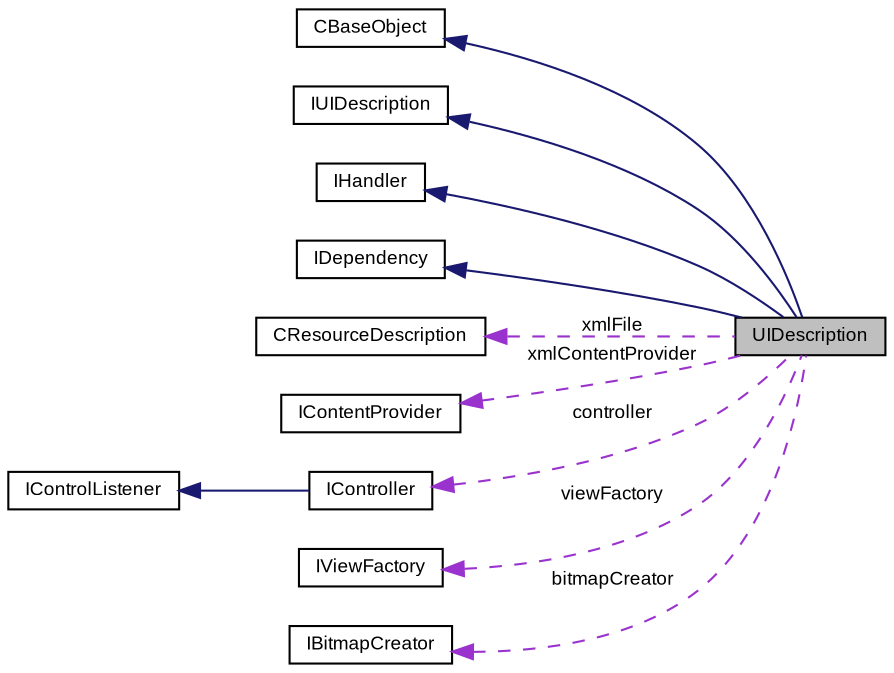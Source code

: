 digraph "UIDescription"
{
  bgcolor="transparent";
  edge [fontname="Arial",fontsize="9",labelfontname="Arial",labelfontsize="9"];
  node [fontname="Arial",fontsize="9",shape=record];
  rankdir="LR";
  Node1 [label="UIDescription",height=0.2,width=0.4,color="black", fillcolor="grey75", style="filled" fontcolor="black"];
  Node2 -> Node1 [dir="back",color="midnightblue",fontsize="9",style="solid",fontname="Arial"];
  Node2 [label="CBaseObject",height=0.2,width=0.4,color="black",URL="$class_v_s_t_g_u_i_1_1_c_base_object.html",tooltip="Base Object with reference counter. "];
  Node3 -> Node1 [dir="back",color="midnightblue",fontsize="9",style="solid",fontname="Arial"];
  Node3 [label="IUIDescription",height=0.2,width=0.4,color="black",URL="$class_v_s_t_g_u_i_1_1_i_u_i_description.html"];
  Node4 -> Node1 [dir="back",color="midnightblue",fontsize="9",style="solid",fontname="Arial"];
  Node4 [label="IHandler",height=0.2,width=0.4,color="black",URL="$class_v_s_t_g_u_i_1_1_xml_1_1_i_handler.html"];
  Node5 -> Node1 [dir="back",color="midnightblue",fontsize="9",style="solid",fontname="Arial"];
  Node5 [label="IDependency",height=0.2,width=0.4,color="black",URL="$class_v_s_t_g_u_i_1_1_i_dependency.html",tooltip="simple dependency between objects. "];
  Node6 -> Node1 [dir="back",color="darkorchid3",fontsize="9",style="dashed",label=" xmlFile" ,fontname="Arial"];
  Node6 [label="CResourceDescription",height=0.2,width=0.4,color="black",URL="$class_v_s_t_g_u_i_1_1_c_resource_description.html",tooltip="Describes a resource by name or by ID. "];
  Node7 -> Node1 [dir="back",color="darkorchid3",fontsize="9",style="dashed",label=" xmlContentProvider" ,fontname="Arial"];
  Node7 [label="IContentProvider",height=0.2,width=0.4,color="black",URL="$class_v_s_t_g_u_i_1_1_xml_1_1_i_content_provider.html"];
  Node8 -> Node1 [dir="back",color="darkorchid3",fontsize="9",style="dashed",label=" controller" ,fontname="Arial"];
  Node8 [label="IController",height=0.2,width=0.4,color="black",URL="$class_v_s_t_g_u_i_1_1_i_controller.html",tooltip="extension to IControlListener used by UIDescription "];
  Node9 -> Node8 [dir="back",color="midnightblue",fontsize="9",style="solid",fontname="Arial"];
  Node9 [label="IControlListener",height=0.2,width=0.4,color="black",URL="$class_v_s_t_g_u_i_1_1_i_control_listener.html"];
  Node10 -> Node1 [dir="back",color="darkorchid3",fontsize="9",style="dashed",label=" viewFactory" ,fontname="Arial"];
  Node10 [label="IViewFactory",height=0.2,width=0.4,color="black",URL="$class_v_s_t_g_u_i_1_1_i_view_factory.html"];
  Node11 -> Node1 [dir="back",color="darkorchid3",fontsize="9",style="dashed",label=" bitmapCreator" ,fontname="Arial"];
  Node11 [label="IBitmapCreator",height=0.2,width=0.4,color="black",URL="$class_v_s_t_g_u_i_1_1_i_bitmap_creator.html"];
}
